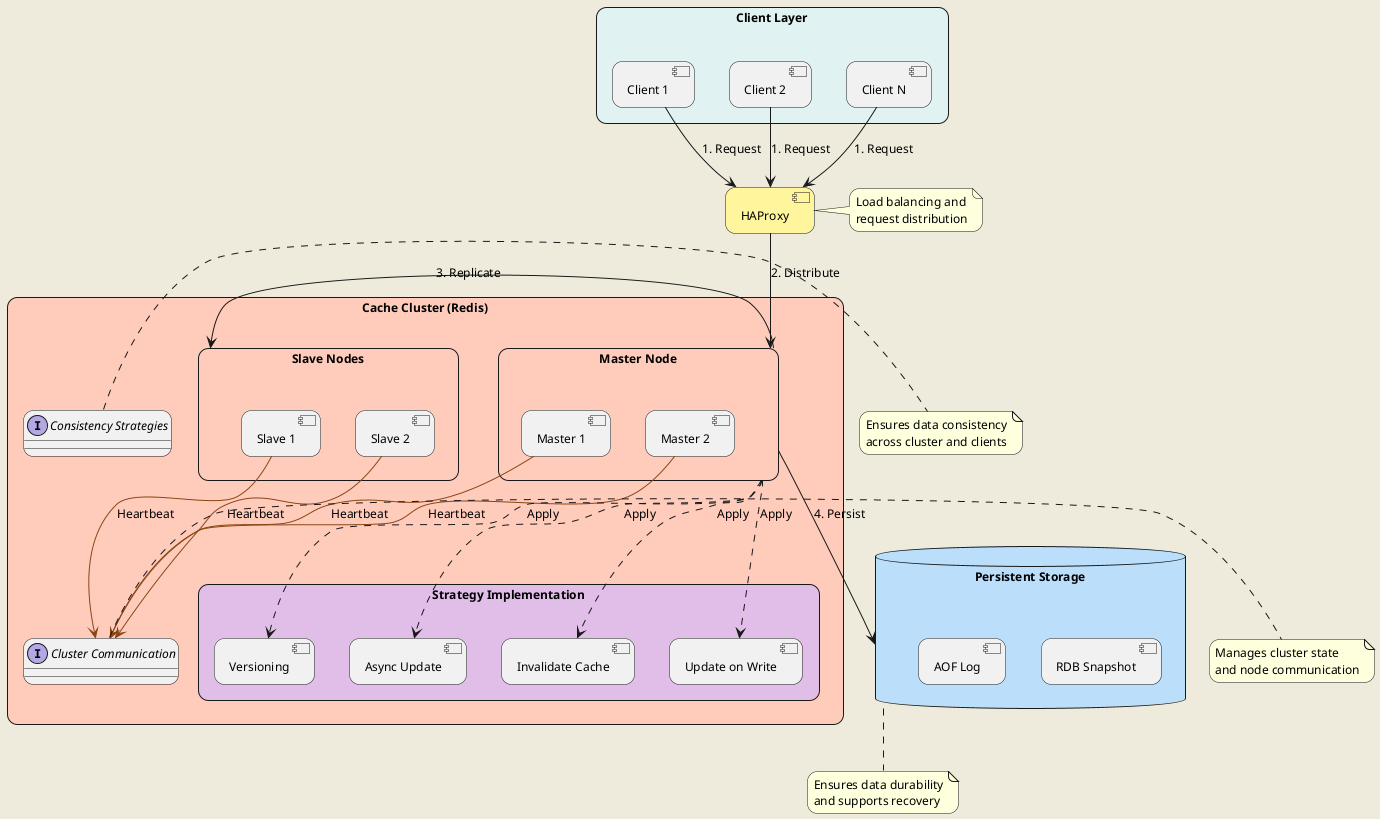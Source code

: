 @startuml Distributed Cache System with Consistency Strategies
!define RECTANGLE class
skinparam backgroundColor #EEEBDC
skinparam handwritten false
skinparam defaultFontName Arial
skinparam defaultFontSize 12
skinparam roundcorner 20
skinparam shadowing false
allowmixing

' Client Layer
rectangle "Client Layer" #E0F2F1 {
    component "Client 1" as C1
    component "Client 2" as C2
    component "Client N" as CN
}

' Load Balancer
component "HAProxy" as LB #FFF59D

' Cache Cluster
rectangle "Cache Cluster (Redis)" #FFCCBC {
    rectangle "Master Node" as MN {
        component "Master 1" as M1
        component "Master 2" as M2
    }
    rectangle "Slave Nodes" as SN {
        component "Slave 1" as S1
        component "Slave 2" as S2
    }
    interface "Cluster Communication" as CC
    
    interface "Consistency Strategies" as CS
    rectangle "Strategy Implementation" #E1BEE7 {
        component "Invalidate Cache" as IC
        component "Update on Write" as UW
        component "Versioning" as VS
        component "Async Update" as AU
    }
}

' Persistent Storage
database "Persistent Storage" as PS #BBDEFB {
    component "RDB Snapshot" as RDB
    component "AOF Log" as AOF
}

' Relationships
C1 -down-> LB : 1. Request
C2 -down-> LB : 1. Request
CN -down-> LB : 1. Request
LB -down-> MN : 2. Distribute
MN -right-> SN : 3. Replicate
MN -down-> PS : 4. Persist
M1 -[#8B4513]-> CC : Heartbeat
M2 -[#8B4513]-> CC : Heartbeat
S1 -[#8B4513]-> CC : Heartbeat
S2 -[#8B4513]-> CC : Heartbeat

' Consistency Strategy Application
MN .down.> IC : Apply
MN .down.> UW : Apply
MN .down.> VS : Apply
MN .down.> AU : Apply

note right of LB
  Load balancing and
  request distribution
end note

note bottom of PS
  Ensures data durability
  and supports recovery
end note

note right of CC
  Manages cluster state
  and node communication
end note

note right of CS
  Ensures data consistency
  across cluster and clients
end note

@enduml

